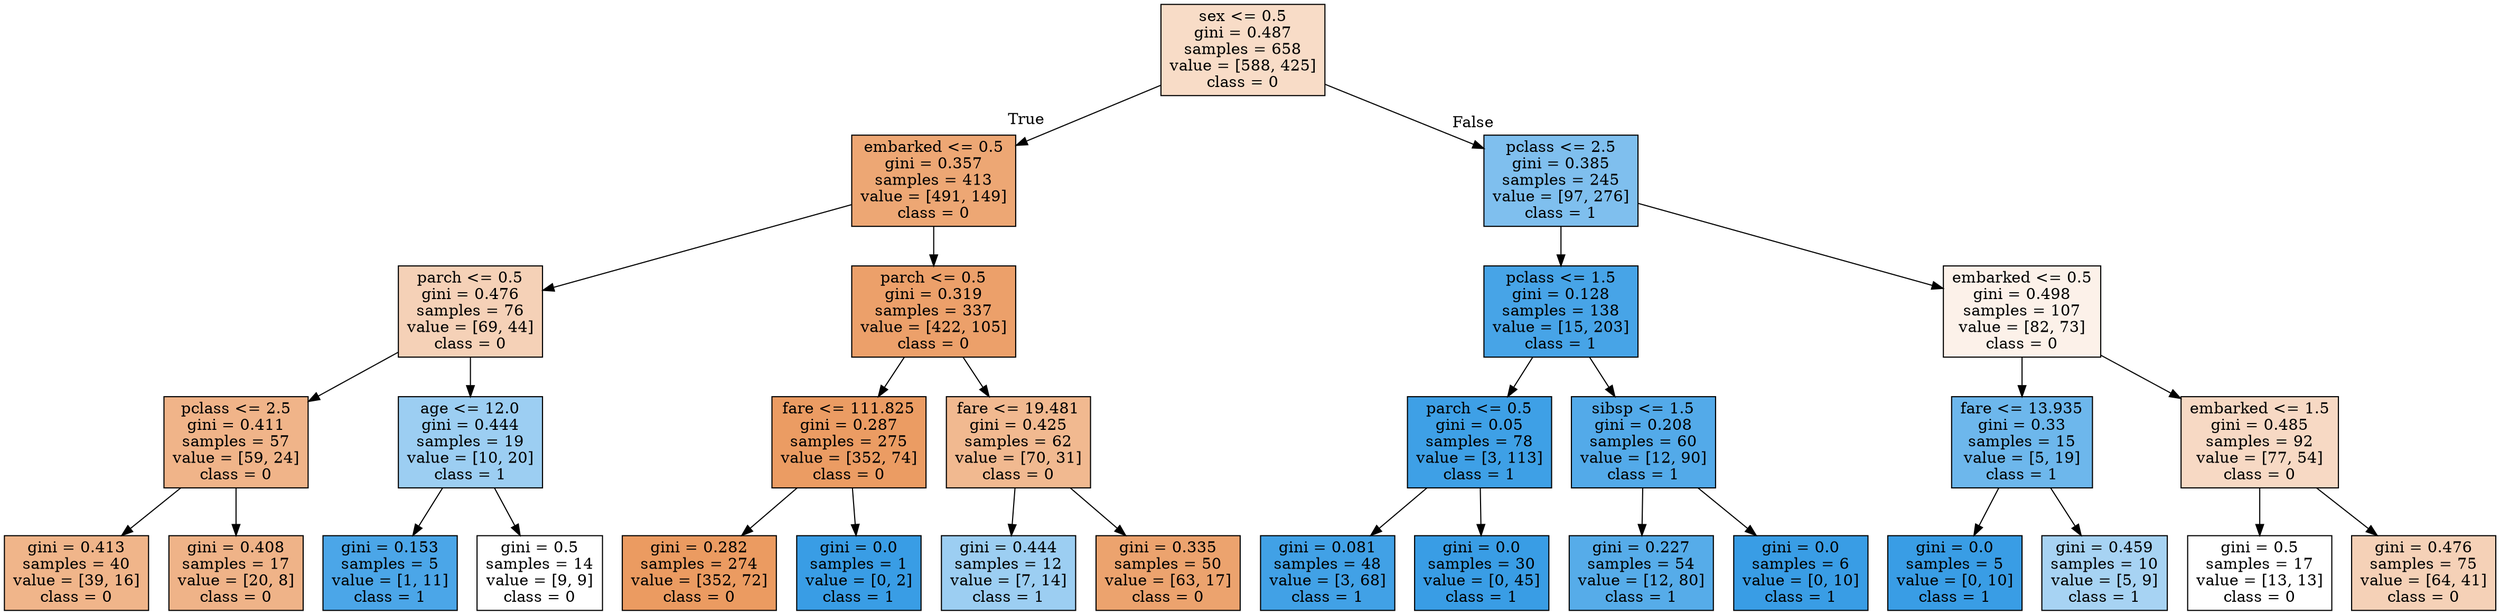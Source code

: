 digraph Tree {
node [shape=box, style="filled", color="black"] ;
graph [ranksep=equally, splines=polyline] ;
0 [label="sex <= 0.5\ngini = 0.487\nsamples = 658\nvalue = [588, 425]\nclass = 0", fillcolor="#e5813947"] ;
1 [label="embarked <= 0.5\ngini = 0.357\nsamples = 413\nvalue = [491, 149]\nclass = 0", fillcolor="#e58139b2"] ;
0 -> 1 [labeldistance=2.5, labelangle=45, headlabel="True"] ;
2 [label="parch <= 0.5\ngini = 0.476\nsamples = 76\nvalue = [69, 44]\nclass = 0", fillcolor="#e581395c"] ;
1 -> 2 ;
3 [label="pclass <= 2.5\ngini = 0.411\nsamples = 57\nvalue = [59, 24]\nclass = 0", fillcolor="#e5813997"] ;
2 -> 3 ;
4 [label="gini = 0.413\nsamples = 40\nvalue = [39, 16]\nclass = 0", fillcolor="#e5813996"] ;
3 -> 4 ;
5 [label="gini = 0.408\nsamples = 17\nvalue = [20, 8]\nclass = 0", fillcolor="#e5813999"] ;
3 -> 5 ;
6 [label="age <= 12.0\ngini = 0.444\nsamples = 19\nvalue = [10, 20]\nclass = 1", fillcolor="#399de57f"] ;
2 -> 6 ;
7 [label="gini = 0.153\nsamples = 5\nvalue = [1, 11]\nclass = 1", fillcolor="#399de5e8"] ;
6 -> 7 ;
8 [label="gini = 0.5\nsamples = 14\nvalue = [9, 9]\nclass = 0", fillcolor="#e5813900"] ;
6 -> 8 ;
9 [label="parch <= 0.5\ngini = 0.319\nsamples = 337\nvalue = [422, 105]\nclass = 0", fillcolor="#e58139c0"] ;
1 -> 9 ;
10 [label="fare <= 111.825\ngini = 0.287\nsamples = 275\nvalue = [352, 74]\nclass = 0", fillcolor="#e58139c9"] ;
9 -> 10 ;
11 [label="gini = 0.282\nsamples = 274\nvalue = [352, 72]\nclass = 0", fillcolor="#e58139cb"] ;
10 -> 11 ;
12 [label="gini = 0.0\nsamples = 1\nvalue = [0, 2]\nclass = 1", fillcolor="#399de5ff"] ;
10 -> 12 ;
13 [label="fare <= 19.481\ngini = 0.425\nsamples = 62\nvalue = [70, 31]\nclass = 0", fillcolor="#e581398e"] ;
9 -> 13 ;
14 [label="gini = 0.444\nsamples = 12\nvalue = [7, 14]\nclass = 1", fillcolor="#399de57f"] ;
13 -> 14 ;
15 [label="gini = 0.335\nsamples = 50\nvalue = [63, 17]\nclass = 0", fillcolor="#e58139ba"] ;
13 -> 15 ;
16 [label="pclass <= 2.5\ngini = 0.385\nsamples = 245\nvalue = [97, 276]\nclass = 1", fillcolor="#399de5a5"] ;
0 -> 16 [labeldistance=2.5, labelangle=-45, headlabel="False"] ;
17 [label="pclass <= 1.5\ngini = 0.128\nsamples = 138\nvalue = [15, 203]\nclass = 1", fillcolor="#399de5ec"] ;
16 -> 17 ;
18 [label="parch <= 0.5\ngini = 0.05\nsamples = 78\nvalue = [3, 113]\nclass = 1", fillcolor="#399de5f8"] ;
17 -> 18 ;
19 [label="gini = 0.081\nsamples = 48\nvalue = [3, 68]\nclass = 1", fillcolor="#399de5f4"] ;
18 -> 19 ;
20 [label="gini = 0.0\nsamples = 30\nvalue = [0, 45]\nclass = 1", fillcolor="#399de5ff"] ;
18 -> 20 ;
21 [label="sibsp <= 1.5\ngini = 0.208\nsamples = 60\nvalue = [12, 90]\nclass = 1", fillcolor="#399de5dd"] ;
17 -> 21 ;
22 [label="gini = 0.227\nsamples = 54\nvalue = [12, 80]\nclass = 1", fillcolor="#399de5d9"] ;
21 -> 22 ;
23 [label="gini = 0.0\nsamples = 6\nvalue = [0, 10]\nclass = 1", fillcolor="#399de5ff"] ;
21 -> 23 ;
24 [label="embarked <= 0.5\ngini = 0.498\nsamples = 107\nvalue = [82, 73]\nclass = 0", fillcolor="#e581391c"] ;
16 -> 24 ;
25 [label="fare <= 13.935\ngini = 0.33\nsamples = 15\nvalue = [5, 19]\nclass = 1", fillcolor="#399de5bc"] ;
24 -> 25 ;
26 [label="gini = 0.0\nsamples = 5\nvalue = [0, 10]\nclass = 1", fillcolor="#399de5ff"] ;
25 -> 26 ;
27 [label="gini = 0.459\nsamples = 10\nvalue = [5, 9]\nclass = 1", fillcolor="#399de571"] ;
25 -> 27 ;
28 [label="embarked <= 1.5\ngini = 0.485\nsamples = 92\nvalue = [77, 54]\nclass = 0", fillcolor="#e581394c"] ;
24 -> 28 ;
29 [label="gini = 0.5\nsamples = 17\nvalue = [13, 13]\nclass = 0", fillcolor="#e5813900"] ;
28 -> 29 ;
30 [label="gini = 0.476\nsamples = 75\nvalue = [64, 41]\nclass = 0", fillcolor="#e581395c"] ;
28 -> 30 ;
{rank=same ; 0} ;
{rank=same ; 1; 16} ;
{rank=same ; 2; 9; 17; 24} ;
{rank=same ; 3; 6; 10; 13; 18; 21; 25; 28} ;
{rank=same ; 4; 5; 7; 8; 11; 12; 14; 15; 19; 20; 22; 23; 26; 27; 29; 30} ;
}